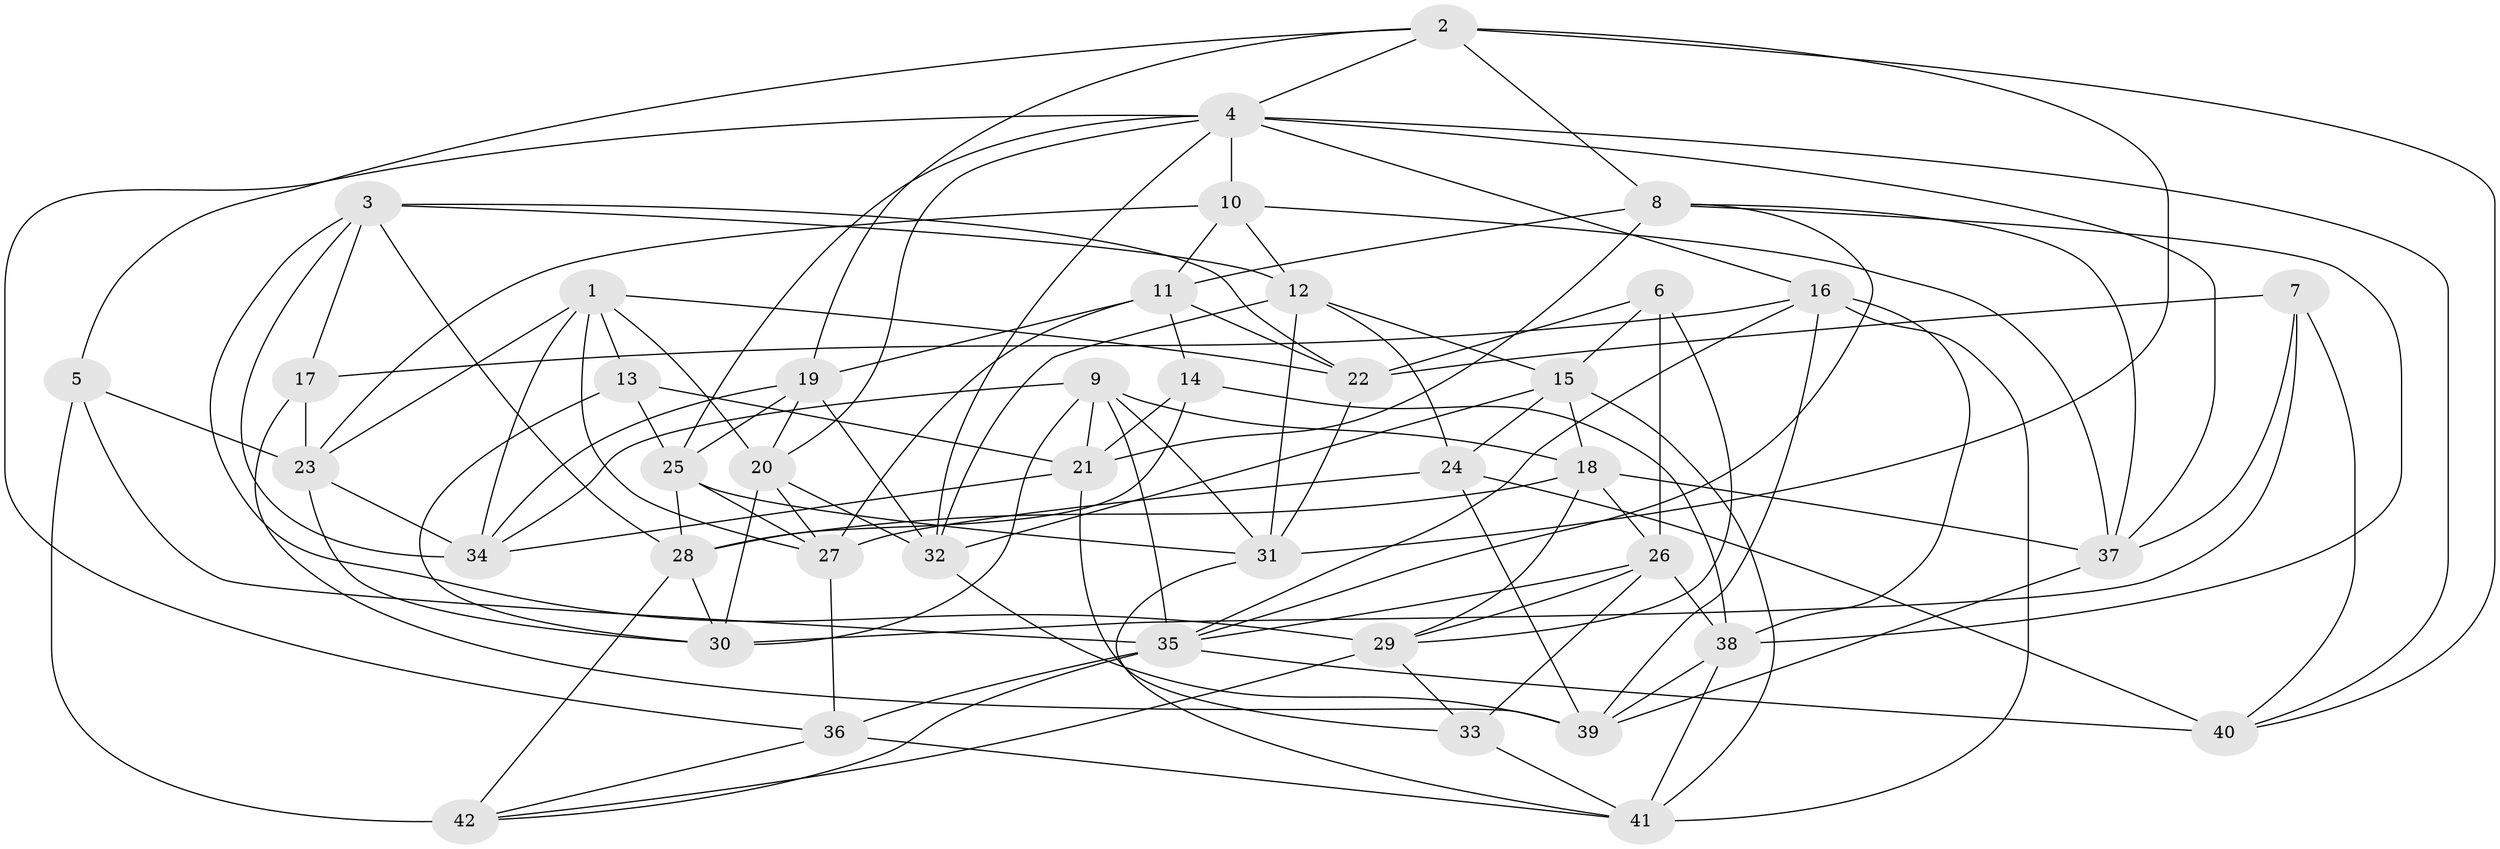 // original degree distribution, {4: 1.0}
// Generated by graph-tools (version 1.1) at 2025/26/03/09/25 03:26:53]
// undirected, 42 vertices, 119 edges
graph export_dot {
graph [start="1"]
  node [color=gray90,style=filled];
  1;
  2;
  3;
  4;
  5;
  6;
  7;
  8;
  9;
  10;
  11;
  12;
  13;
  14;
  15;
  16;
  17;
  18;
  19;
  20;
  21;
  22;
  23;
  24;
  25;
  26;
  27;
  28;
  29;
  30;
  31;
  32;
  33;
  34;
  35;
  36;
  37;
  38;
  39;
  40;
  41;
  42;
  1 -- 13 [weight=1.0];
  1 -- 20 [weight=1.0];
  1 -- 22 [weight=1.0];
  1 -- 23 [weight=1.0];
  1 -- 27 [weight=1.0];
  1 -- 34 [weight=1.0];
  2 -- 4 [weight=1.0];
  2 -- 5 [weight=1.0];
  2 -- 8 [weight=1.0];
  2 -- 19 [weight=1.0];
  2 -- 31 [weight=1.0];
  2 -- 40 [weight=1.0];
  3 -- 12 [weight=1.0];
  3 -- 17 [weight=1.0];
  3 -- 22 [weight=1.0];
  3 -- 28 [weight=1.0];
  3 -- 29 [weight=1.0];
  3 -- 34 [weight=1.0];
  4 -- 10 [weight=2.0];
  4 -- 16 [weight=1.0];
  4 -- 20 [weight=1.0];
  4 -- 25 [weight=1.0];
  4 -- 32 [weight=1.0];
  4 -- 36 [weight=1.0];
  4 -- 37 [weight=1.0];
  4 -- 40 [weight=1.0];
  5 -- 23 [weight=1.0];
  5 -- 35 [weight=2.0];
  5 -- 42 [weight=2.0];
  6 -- 15 [weight=1.0];
  6 -- 22 [weight=1.0];
  6 -- 26 [weight=1.0];
  6 -- 29 [weight=1.0];
  7 -- 22 [weight=1.0];
  7 -- 30 [weight=1.0];
  7 -- 37 [weight=1.0];
  7 -- 40 [weight=1.0];
  8 -- 11 [weight=1.0];
  8 -- 21 [weight=1.0];
  8 -- 35 [weight=1.0];
  8 -- 37 [weight=1.0];
  8 -- 38 [weight=1.0];
  9 -- 18 [weight=1.0];
  9 -- 21 [weight=1.0];
  9 -- 30 [weight=1.0];
  9 -- 31 [weight=1.0];
  9 -- 34 [weight=1.0];
  9 -- 35 [weight=1.0];
  10 -- 11 [weight=1.0];
  10 -- 12 [weight=1.0];
  10 -- 23 [weight=1.0];
  10 -- 37 [weight=1.0];
  11 -- 14 [weight=1.0];
  11 -- 19 [weight=1.0];
  11 -- 22 [weight=1.0];
  11 -- 27 [weight=1.0];
  12 -- 15 [weight=1.0];
  12 -- 24 [weight=1.0];
  12 -- 31 [weight=1.0];
  12 -- 32 [weight=1.0];
  13 -- 21 [weight=1.0];
  13 -- 25 [weight=1.0];
  13 -- 30 [weight=1.0];
  14 -- 21 [weight=1.0];
  14 -- 28 [weight=1.0];
  14 -- 38 [weight=1.0];
  15 -- 18 [weight=1.0];
  15 -- 24 [weight=1.0];
  15 -- 32 [weight=1.0];
  15 -- 41 [weight=1.0];
  16 -- 17 [weight=1.0];
  16 -- 35 [weight=1.0];
  16 -- 38 [weight=1.0];
  16 -- 39 [weight=1.0];
  16 -- 41 [weight=1.0];
  17 -- 23 [weight=1.0];
  17 -- 39 [weight=1.0];
  18 -- 26 [weight=1.0];
  18 -- 28 [weight=1.0];
  18 -- 29 [weight=1.0];
  18 -- 37 [weight=1.0];
  19 -- 20 [weight=1.0];
  19 -- 25 [weight=1.0];
  19 -- 32 [weight=1.0];
  19 -- 34 [weight=1.0];
  20 -- 27 [weight=1.0];
  20 -- 30 [weight=1.0];
  20 -- 32 [weight=1.0];
  21 -- 33 [weight=1.0];
  21 -- 34 [weight=1.0];
  22 -- 31 [weight=1.0];
  23 -- 30 [weight=1.0];
  23 -- 34 [weight=1.0];
  24 -- 27 [weight=1.0];
  24 -- 39 [weight=1.0];
  24 -- 40 [weight=2.0];
  25 -- 27 [weight=1.0];
  25 -- 28 [weight=1.0];
  25 -- 31 [weight=1.0];
  26 -- 29 [weight=1.0];
  26 -- 33 [weight=1.0];
  26 -- 35 [weight=1.0];
  26 -- 38 [weight=1.0];
  27 -- 36 [weight=1.0];
  28 -- 30 [weight=1.0];
  28 -- 42 [weight=1.0];
  29 -- 33 [weight=1.0];
  29 -- 42 [weight=1.0];
  31 -- 41 [weight=1.0];
  32 -- 39 [weight=1.0];
  33 -- 41 [weight=1.0];
  35 -- 36 [weight=2.0];
  35 -- 40 [weight=1.0];
  35 -- 42 [weight=1.0];
  36 -- 41 [weight=1.0];
  36 -- 42 [weight=1.0];
  37 -- 39 [weight=1.0];
  38 -- 39 [weight=1.0];
  38 -- 41 [weight=1.0];
}
